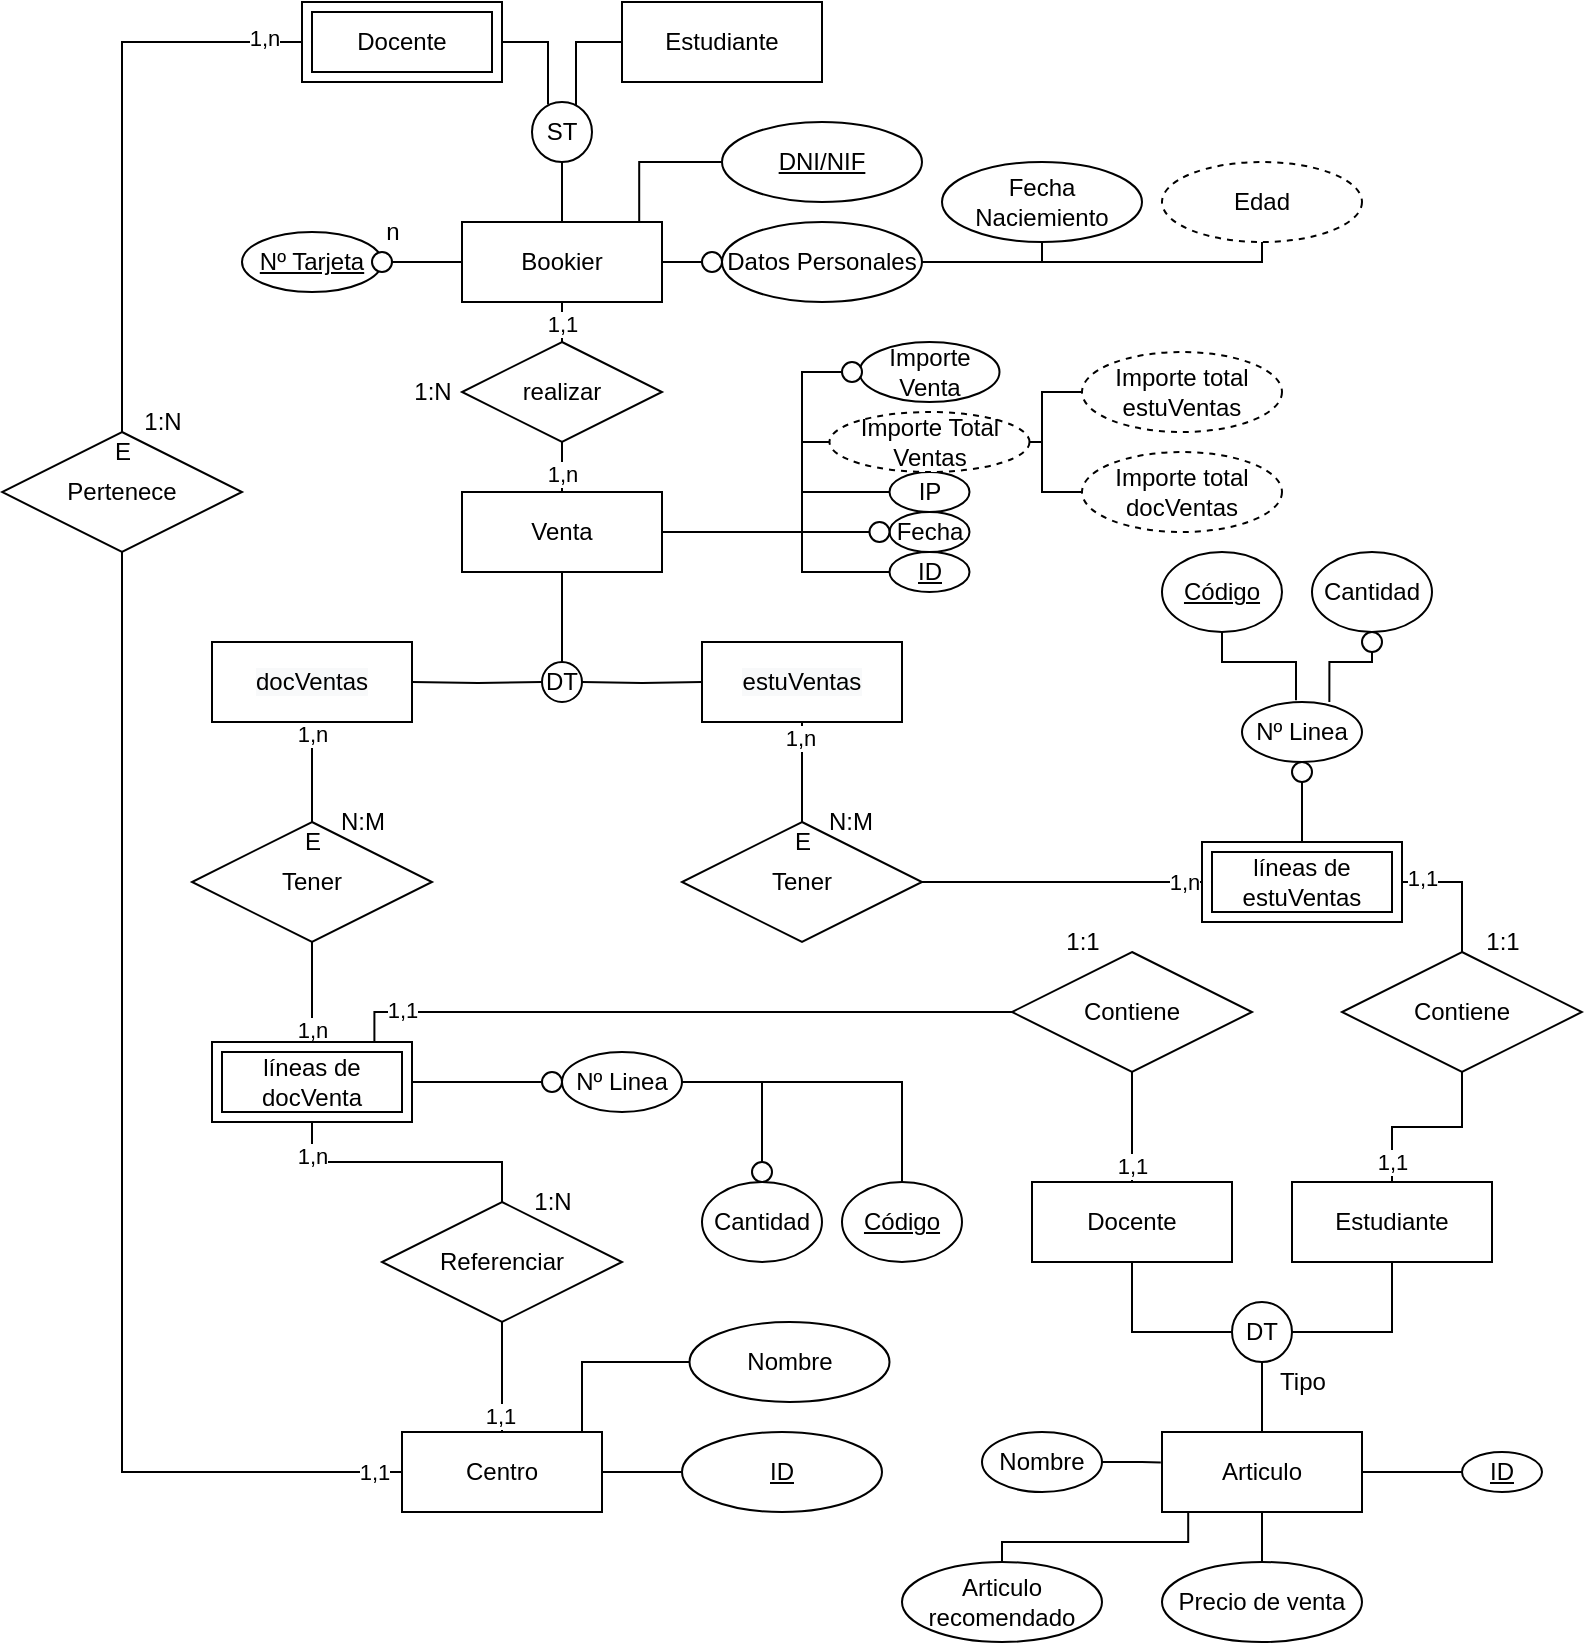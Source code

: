 <mxfile version="15.7.3" type="device"><diagram id="iv-XB5Z1MFNMY1RpxiYD" name="Página-1"><mxGraphModel dx="918" dy="721" grid="1" gridSize="10" guides="1" tooltips="1" connect="1" arrows="1" fold="1" page="1" pageScale="1" pageWidth="827" pageHeight="1169" math="0" shadow="0"><root><mxCell id="0"/><mxCell id="1" parent="0"/><mxCell id="GAO2j0Ije5TDW155jy-x-15" style="edgeStyle=orthogonalEdgeStyle;rounded=0;orthogonalLoop=1;jettySize=auto;html=1;entryX=1;entryY=0.5;entryDx=0;entryDy=0;endArrow=none;endFill=0;" parent="1" source="GAO2j0Ije5TDW155jy-x-1" target="GAO2j0Ije5TDW155jy-x-14" edge="1"><mxGeometry relative="1" as="geometry"/></mxCell><mxCell id="GAO2j0Ije5TDW155jy-x-1" value="Bookier" style="whiteSpace=wrap;html=1;align=center;" parent="1" vertex="1"><mxGeometry x="240" y="120" width="100" height="40" as="geometry"/></mxCell><mxCell id="GAO2j0Ije5TDW155jy-x-6" value="Nº Tarjeta" style="ellipse;whiteSpace=wrap;html=1;align=center;fontStyle=4;" parent="1" vertex="1"><mxGeometry x="130" y="125" width="70" height="30" as="geometry"/></mxCell><mxCell id="GAO2j0Ije5TDW155jy-x-9" value="" style="edgeStyle=orthogonalEdgeStyle;rounded=0;orthogonalLoop=1;jettySize=auto;html=1;endArrow=none;endFill=0;" parent="1" source="GAO2j0Ije5TDW155jy-x-8" target="GAO2j0Ije5TDW155jy-x-1" edge="1"><mxGeometry relative="1" as="geometry"/></mxCell><mxCell id="GAO2j0Ije5TDW155jy-x-8" value="ST" style="ellipse;whiteSpace=wrap;html=1;" parent="1" vertex="1"><mxGeometry x="275" y="60" width="30" height="30" as="geometry"/></mxCell><mxCell id="GAO2j0Ije5TDW155jy-x-13" style="edgeStyle=orthogonalEdgeStyle;rounded=0;orthogonalLoop=1;jettySize=auto;html=1;endArrow=none;endFill=0;entryX=0.744;entryY=0.067;entryDx=0;entryDy=0;entryPerimeter=0;" parent="1" source="GAO2j0Ije5TDW155jy-x-10" target="GAO2j0Ije5TDW155jy-x-8" edge="1"><mxGeometry relative="1" as="geometry"><mxPoint x="294" y="411" as="targetPoint"/><Array as="points"><mxPoint x="297" y="30"/><mxPoint x="297" y="62"/></Array></mxGeometry></mxCell><mxCell id="GAO2j0Ije5TDW155jy-x-10" value="Estudiante" style="whiteSpace=wrap;html=1;align=center;" parent="1" vertex="1"><mxGeometry x="320" y="10" width="100" height="40" as="geometry"/></mxCell><mxCell id="GAO2j0Ije5TDW155jy-x-12" style="edgeStyle=orthogonalEdgeStyle;rounded=0;orthogonalLoop=1;jettySize=auto;html=1;endArrow=none;endFill=0;entryX=0.256;entryY=0.044;entryDx=0;entryDy=0;entryPerimeter=0;exitX=1;exitY=0.5;exitDx=0;exitDy=0;" parent="1" target="GAO2j0Ije5TDW155jy-x-8" edge="1"><mxGeometry relative="1" as="geometry"><mxPoint x="260" y="30" as="sourcePoint"/><mxPoint x="283" y="410" as="targetPoint"/><Array as="points"><mxPoint x="283" y="30"/><mxPoint x="283" y="61"/></Array></mxGeometry></mxCell><mxCell id="GAO2j0Ije5TDW155jy-x-14" value="" style="ellipse;whiteSpace=wrap;html=1;" parent="1" vertex="1"><mxGeometry x="195" y="135" width="10" height="10" as="geometry"/></mxCell><mxCell id="GAO2j0Ije5TDW155jy-x-17" value="n" style="text;html=1;align=center;verticalAlign=middle;resizable=0;points=[];autosize=1;strokeColor=none;fillColor=none;rotation=0;" parent="1" vertex="1"><mxGeometry x="195" y="115" width="20" height="20" as="geometry"/></mxCell><mxCell id="Rl1NjZeMhSvur1SDXZTD-28" value="" style="edgeStyle=orthogonalEdgeStyle;rounded=0;orthogonalLoop=1;jettySize=auto;html=1;endArrow=none;endFill=0;" parent="1" source="GAO2j0Ije5TDW155jy-x-26" target="GAO2j0Ije5TDW155jy-x-1" edge="1"><mxGeometry relative="1" as="geometry"/></mxCell><mxCell id="Rl1NjZeMhSvur1SDXZTD-70" value="1,1" style="edgeLabel;html=1;align=center;verticalAlign=middle;resizable=0;points=[];" parent="Rl1NjZeMhSvur1SDXZTD-28" vertex="1" connectable="0"><mxGeometry x="0.92" relative="1" as="geometry"><mxPoint y="8" as="offset"/></mxGeometry></mxCell><mxCell id="Rl1NjZeMhSvur1SDXZTD-35" value="" style="edgeStyle=orthogonalEdgeStyle;rounded=0;orthogonalLoop=1;jettySize=auto;html=1;endArrow=none;endFill=0;" parent="1" source="GAO2j0Ije5TDW155jy-x-26" target="Rl1NjZeMhSvur1SDXZTD-30" edge="1"><mxGeometry relative="1" as="geometry"/></mxCell><mxCell id="Rl1NjZeMhSvur1SDXZTD-72" value="1,n" style="edgeLabel;html=1;align=center;verticalAlign=middle;resizable=0;points=[];" parent="Rl1NjZeMhSvur1SDXZTD-35" vertex="1" connectable="0"><mxGeometry x="0.794" relative="1" as="geometry"><mxPoint y="-4" as="offset"/></mxGeometry></mxCell><mxCell id="GAO2j0Ije5TDW155jy-x-26" value="realizar" style="shape=rhombus;perimeter=rhombusPerimeter;whiteSpace=wrap;html=1;align=center;" parent="1" vertex="1"><mxGeometry x="240" y="180" width="100" height="50" as="geometry"/></mxCell><mxCell id="GAO2j0Ije5TDW155jy-x-32" value="líneas de estuVentas" style="shape=ext;margin=3;double=1;whiteSpace=wrap;html=1;align=center;" parent="1" vertex="1"><mxGeometry x="610" y="430" width="100" height="40" as="geometry"/></mxCell><mxCell id="GAO2j0Ije5TDW155jy-x-36" value="" style="edgeStyle=orthogonalEdgeStyle;rounded=0;orthogonalLoop=1;jettySize=auto;html=1;endArrow=none;endFill=0;exitX=1;exitY=0.5;exitDx=0;exitDy=0;entryX=0;entryY=0.5;entryDx=0;entryDy=0;" parent="1" source="Rl1NjZeMhSvur1SDXZTD-42" target="GAO2j0Ije5TDW155jy-x-32" edge="1"><mxGeometry relative="1" as="geometry"><mxPoint x="350" y="480" as="sourcePoint"/><Array as="points"><mxPoint x="540" y="450"/><mxPoint x="540" y="450"/></Array></mxGeometry></mxCell><mxCell id="Rl1NjZeMhSvur1SDXZTD-74" value="1,n" style="edgeLabel;html=1;align=center;verticalAlign=middle;resizable=0;points=[];" parent="GAO2j0Ije5TDW155jy-x-36" vertex="1" connectable="0"><mxGeometry x="0.751" relative="1" as="geometry"><mxPoint x="8" as="offset"/></mxGeometry></mxCell><mxCell id="GAO2j0Ije5TDW155jy-x-48" value="Tener" style="shape=rhombus;perimeter=rhombusPerimeter;whiteSpace=wrap;html=1;align=center;" parent="1" vertex="1"><mxGeometry x="105" y="420" width="120" height="60" as="geometry"/></mxCell><mxCell id="Rl1NjZeMhSvur1SDXZTD-61" value="" style="edgeStyle=orthogonalEdgeStyle;rounded=0;orthogonalLoop=1;jettySize=auto;html=1;endArrow=none;endFill=0;" parent="1" source="GAO2j0Ije5TDW155jy-x-50" edge="1"><mxGeometry relative="1" as="geometry"><mxPoint x="165" y="370" as="targetPoint"/></mxGeometry></mxCell><mxCell id="Rl1NjZeMhSvur1SDXZTD-76" value="1,n" style="edgeLabel;html=1;align=center;verticalAlign=middle;resizable=0;points=[];" parent="Rl1NjZeMhSvur1SDXZTD-61" vertex="1" connectable="0"><mxGeometry x="0.768" relative="1" as="geometry"><mxPoint as="offset"/></mxGeometry></mxCell><mxCell id="GAO2j0Ije5TDW155jy-x-50" value="E" style="text;html=1;align=center;verticalAlign=middle;resizable=0;points=[];autosize=1;strokeColor=none;fillColor=none;" parent="1" vertex="1"><mxGeometry x="155" y="420" width="20" height="20" as="geometry"/></mxCell><mxCell id="GAO2j0Ije5TDW155jy-x-85" style="edgeStyle=orthogonalEdgeStyle;rounded=0;orthogonalLoop=1;jettySize=auto;html=1;entryX=0.443;entryY=-0.029;entryDx=0;entryDy=0;endArrow=none;endFill=0;entryPerimeter=0;" parent="1" source="GAO2j0Ije5TDW155jy-x-58" target="GAO2j0Ije5TDW155jy-x-82" edge="1"><mxGeometry relative="1" as="geometry"><Array as="points"><mxPoint x="620" y="340"/><mxPoint x="657" y="340"/><mxPoint x="657" y="359"/></Array></mxGeometry></mxCell><mxCell id="GAO2j0Ije5TDW155jy-x-58" value="Código" style="ellipse;whiteSpace=wrap;html=1;align=center;fontStyle=4;" parent="1" vertex="1"><mxGeometry x="590" y="285" width="60" height="40" as="geometry"/></mxCell><mxCell id="GAO2j0Ije5TDW155jy-x-63" value="" style="edgeStyle=orthogonalEdgeStyle;rounded=0;orthogonalLoop=1;jettySize=auto;html=1;endArrow=none;endFill=0;" parent="1" source="GAO2j0Ije5TDW155jy-x-62" edge="1"><mxGeometry relative="1" as="geometry"><mxPoint x="165" y="480" as="targetPoint"/><Array as="points"><mxPoint x="165" y="480"/></Array></mxGeometry></mxCell><mxCell id="Rl1NjZeMhSvur1SDXZTD-77" value="1,n" style="edgeLabel;html=1;align=center;verticalAlign=middle;resizable=0;points=[];" parent="GAO2j0Ije5TDW155jy-x-63" vertex="1" connectable="0"><mxGeometry x="-0.736" relative="1" as="geometry"><mxPoint as="offset"/></mxGeometry></mxCell><mxCell id="GAO2j0Ije5TDW155jy-x-62" value="líneas de docVenta" style="shape=ext;margin=3;double=1;whiteSpace=wrap;html=1;align=center;" parent="1" vertex="1"><mxGeometry x="115" y="530" width="100" height="40" as="geometry"/></mxCell><mxCell id="GAO2j0Ije5TDW155jy-x-79" value="" style="edgeStyle=orthogonalEdgeStyle;rounded=0;orthogonalLoop=1;jettySize=auto;html=1;endArrow=none;endFill=0;exitX=0.5;exitY=1;exitDx=0;exitDy=0;" parent="1" edge="1"><mxGeometry relative="1" as="geometry"><mxPoint x="506.5" y="515" as="sourcePoint"/><mxPoint x="506.5" y="515" as="targetPoint"/><Array as="points"/></mxGeometry></mxCell><mxCell id="GAO2j0Ije5TDW155jy-x-83" value="" style="edgeStyle=orthogonalEdgeStyle;rounded=0;orthogonalLoop=1;jettySize=auto;html=1;endArrow=none;endFill=0;" parent="1" source="GAO2j0Ije5TDW155jy-x-82" target="GAO2j0Ije5TDW155jy-x-32" edge="1"><mxGeometry relative="1" as="geometry"/></mxCell><mxCell id="GAO2j0Ije5TDW155jy-x-82" value="Nº Linea" style="ellipse;whiteSpace=wrap;html=1;align=center;" parent="1" vertex="1"><mxGeometry x="630" y="360" width="60" height="30" as="geometry"/></mxCell><mxCell id="GAO2j0Ije5TDW155jy-x-84" value="" style="ellipse;whiteSpace=wrap;html=1;" parent="1" vertex="1"><mxGeometry x="655" y="390" width="10" height="10" as="geometry"/></mxCell><mxCell id="GAO2j0Ije5TDW155jy-x-88" style="edgeStyle=orthogonalEdgeStyle;rounded=0;orthogonalLoop=1;jettySize=auto;html=1;entryX=0.728;entryY=0;entryDx=0;entryDy=0;endArrow=none;endFill=0;exitX=0.5;exitY=1;exitDx=0;exitDy=0;startArrow=none;entryPerimeter=0;" parent="1" source="GAO2j0Ije5TDW155jy-x-91" target="GAO2j0Ije5TDW155jy-x-82" edge="1"><mxGeometry relative="1" as="geometry"><Array as="points"><mxPoint x="695" y="340"/><mxPoint x="674" y="340"/></Array></mxGeometry></mxCell><mxCell id="GAO2j0Ije5TDW155jy-x-87" value="Cantidad" style="ellipse;whiteSpace=wrap;html=1;align=center;" parent="1" vertex="1"><mxGeometry x="665" y="285" width="60" height="40" as="geometry"/></mxCell><mxCell id="GAO2j0Ije5TDW155jy-x-91" value="" style="ellipse;whiteSpace=wrap;html=1;" parent="1" vertex="1"><mxGeometry x="690" y="325" width="10" height="10" as="geometry"/></mxCell><mxCell id="GAO2j0Ije5TDW155jy-x-95" style="edgeStyle=orthogonalEdgeStyle;rounded=0;orthogonalLoop=1;jettySize=auto;html=1;endArrow=none;endFill=0;exitX=0.5;exitY=0;exitDx=0;exitDy=0;" parent="1" source="GAO2j0Ije5TDW155jy-x-96" edge="1"><mxGeometry relative="1" as="geometry"><mxPoint x="390" y="550" as="targetPoint"/><Array as="points"><mxPoint x="460" y="550"/></Array></mxGeometry></mxCell><mxCell id="GAO2j0Ije5TDW155jy-x-96" value="Código" style="ellipse;whiteSpace=wrap;html=1;align=center;fontStyle=4;" parent="1" vertex="1"><mxGeometry x="430" y="600" width="60" height="40" as="geometry"/></mxCell><mxCell id="Rl1NjZeMhSvur1SDXZTD-48" value="" style="edgeStyle=orthogonalEdgeStyle;rounded=0;orthogonalLoop=1;jettySize=auto;html=1;endArrow=none;endFill=0;startArrow=none;" parent="1" source="GAO2j0Ije5TDW155jy-x-100" target="GAO2j0Ije5TDW155jy-x-62" edge="1"><mxGeometry relative="1" as="geometry"/></mxCell><mxCell id="GAO2j0Ije5TDW155jy-x-99" value="Nº Linea" style="ellipse;whiteSpace=wrap;html=1;align=center;" parent="1" vertex="1"><mxGeometry x="290" y="535" width="60" height="30" as="geometry"/></mxCell><mxCell id="GAO2j0Ije5TDW155jy-x-101" style="edgeStyle=orthogonalEdgeStyle;rounded=0;orthogonalLoop=1;jettySize=auto;html=1;entryX=1;entryY=0.5;entryDx=0;entryDy=0;endArrow=none;endFill=0;exitX=0.5;exitY=0;exitDx=0;exitDy=0;startArrow=none;" parent="1" source="GAO2j0Ije5TDW155jy-x-104" target="GAO2j0Ije5TDW155jy-x-99" edge="1"><mxGeometry relative="1" as="geometry"><Array as="points"><mxPoint x="390" y="550"/></Array></mxGeometry></mxCell><mxCell id="GAO2j0Ije5TDW155jy-x-102" value="Cantidad" style="ellipse;whiteSpace=wrap;html=1;align=center;" parent="1" vertex="1"><mxGeometry x="360" y="600" width="60" height="40" as="geometry"/></mxCell><mxCell id="GAO2j0Ije5TDW155jy-x-104" value="" style="ellipse;whiteSpace=wrap;html=1;" parent="1" vertex="1"><mxGeometry x="385" y="590" width="10" height="10" as="geometry"/></mxCell><mxCell id="Rl1NjZeMhSvur1SDXZTD-3" style="edgeStyle=orthogonalEdgeStyle;rounded=0;orthogonalLoop=1;jettySize=auto;html=1;entryX=0.5;entryY=1;entryDx=0;entryDy=0;endArrow=none;endFill=0;" parent="1" source="Rl1NjZeMhSvur1SDXZTD-1" target="GAO2j0Ije5TDW155jy-x-62" edge="1"><mxGeometry relative="1" as="geometry"><Array as="points"><mxPoint x="260" y="590"/><mxPoint x="165" y="590"/></Array></mxGeometry></mxCell><mxCell id="Rl1NjZeMhSvur1SDXZTD-82" value="1,n" style="edgeLabel;html=1;align=center;verticalAlign=middle;resizable=0;points=[];" parent="Rl1NjZeMhSvur1SDXZTD-3" vertex="1" connectable="0"><mxGeometry x="0.748" relative="1" as="geometry"><mxPoint as="offset"/></mxGeometry></mxCell><mxCell id="Rl1NjZeMhSvur1SDXZTD-1" value="Referenciar" style="shape=rhombus;perimeter=rhombusPerimeter;whiteSpace=wrap;html=1;align=center;" parent="1" vertex="1"><mxGeometry x="200" y="610" width="120" height="60" as="geometry"/></mxCell><mxCell id="Rl1NjZeMhSvur1SDXZTD-5" style="edgeStyle=orthogonalEdgeStyle;rounded=0;orthogonalLoop=1;jettySize=auto;html=1;entryX=0.5;entryY=1;entryDx=0;entryDy=0;endArrow=none;endFill=0;" parent="1" source="Rl1NjZeMhSvur1SDXZTD-4" target="Rl1NjZeMhSvur1SDXZTD-1" edge="1"><mxGeometry relative="1" as="geometry"/></mxCell><mxCell id="Rl1NjZeMhSvur1SDXZTD-81" value="1,1" style="edgeLabel;html=1;align=center;verticalAlign=middle;resizable=0;points=[];" parent="Rl1NjZeMhSvur1SDXZTD-5" vertex="1" connectable="0"><mxGeometry x="-0.709" y="1" relative="1" as="geometry"><mxPoint as="offset"/></mxGeometry></mxCell><mxCell id="Rl1NjZeMhSvur1SDXZTD-4" value="Centro" style="whiteSpace=wrap;html=1;align=center;" parent="1" vertex="1"><mxGeometry x="210" y="725" width="100" height="40" as="geometry"/></mxCell><mxCell id="Rl1NjZeMhSvur1SDXZTD-7" value="" style="edgeStyle=orthogonalEdgeStyle;rounded=0;orthogonalLoop=1;jettySize=auto;html=1;endArrow=none;endFill=0;" parent="1" source="Rl1NjZeMhSvur1SDXZTD-6" target="Rl1NjZeMhSvur1SDXZTD-4" edge="1"><mxGeometry relative="1" as="geometry"><Array as="points"><mxPoint x="300" y="690"/></Array></mxGeometry></mxCell><mxCell id="Rl1NjZeMhSvur1SDXZTD-6" value="Nombre" style="ellipse;whiteSpace=wrap;html=1;align=center;" parent="1" vertex="1"><mxGeometry x="353.75" y="670" width="100" height="40" as="geometry"/></mxCell><mxCell id="Rl1NjZeMhSvur1SDXZTD-9" style="edgeStyle=orthogonalEdgeStyle;rounded=0;orthogonalLoop=1;jettySize=auto;html=1;entryX=1;entryY=0.5;entryDx=0;entryDy=0;endArrow=none;endFill=0;" parent="1" source="Rl1NjZeMhSvur1SDXZTD-8" target="Rl1NjZeMhSvur1SDXZTD-4" edge="1"><mxGeometry relative="1" as="geometry"/></mxCell><mxCell id="Rl1NjZeMhSvur1SDXZTD-8" value="ID" style="ellipse;whiteSpace=wrap;html=1;align=center;fontStyle=4;" parent="1" vertex="1"><mxGeometry x="350" y="725" width="100" height="40" as="geometry"/></mxCell><mxCell id="Rl1NjZeMhSvur1SDXZTD-38" style="edgeStyle=orthogonalEdgeStyle;rounded=0;orthogonalLoop=1;jettySize=auto;html=1;entryX=0.886;entryY=0.012;entryDx=0;entryDy=0;entryPerimeter=0;endArrow=none;endFill=0;" parent="1" source="Rl1NjZeMhSvur1SDXZTD-10" target="GAO2j0Ije5TDW155jy-x-1" edge="1"><mxGeometry relative="1" as="geometry"/></mxCell><mxCell id="Rl1NjZeMhSvur1SDXZTD-10" value="DNI/NIF" style="ellipse;whiteSpace=wrap;html=1;align=center;fontStyle=4;" parent="1" vertex="1"><mxGeometry x="370" y="70" width="100" height="40" as="geometry"/></mxCell><mxCell id="Rl1NjZeMhSvur1SDXZTD-39" value="" style="edgeStyle=orthogonalEdgeStyle;rounded=0;orthogonalLoop=1;jettySize=auto;html=1;endArrow=none;endFill=0;" parent="1" source="Rl1NjZeMhSvur1SDXZTD-12" target="GAO2j0Ije5TDW155jy-x-1" edge="1"><mxGeometry relative="1" as="geometry"/></mxCell><mxCell id="Rl1NjZeMhSvur1SDXZTD-12" value="Datos Personales" style="ellipse;whiteSpace=wrap;html=1;align=center;" parent="1" vertex="1"><mxGeometry x="370" y="120" width="100" height="40" as="geometry"/></mxCell><mxCell id="Rl1NjZeMhSvur1SDXZTD-16" style="edgeStyle=orthogonalEdgeStyle;rounded=0;orthogonalLoop=1;jettySize=auto;html=1;endArrow=none;endFill=0;exitX=0.5;exitY=1;exitDx=0;exitDy=0;" parent="1" source="Rl1NjZeMhSvur1SDXZTD-13" edge="1"><mxGeometry relative="1" as="geometry"><mxPoint x="530" y="140" as="targetPoint"/><Array as="points"><mxPoint x="530" y="130"/><mxPoint x="530" y="130"/></Array></mxGeometry></mxCell><mxCell id="Rl1NjZeMhSvur1SDXZTD-13" value="Fecha Naciemiento" style="ellipse;whiteSpace=wrap;html=1;align=center;" parent="1" vertex="1"><mxGeometry x="480" y="90" width="100" height="40" as="geometry"/></mxCell><mxCell id="Rl1NjZeMhSvur1SDXZTD-15" value="" style="edgeStyle=orthogonalEdgeStyle;rounded=0;orthogonalLoop=1;jettySize=auto;html=1;endArrow=none;endFill=0;exitX=0.5;exitY=1;exitDx=0;exitDy=0;" parent="1" source="Rl1NjZeMhSvur1SDXZTD-14" target="Rl1NjZeMhSvur1SDXZTD-12" edge="1"><mxGeometry relative="1" as="geometry"><Array as="points"><mxPoint x="640" y="140"/></Array></mxGeometry></mxCell><mxCell id="Rl1NjZeMhSvur1SDXZTD-14" value="Edad" style="ellipse;whiteSpace=wrap;html=1;align=center;dashed=1;" parent="1" vertex="1"><mxGeometry x="590" y="90" width="100" height="40" as="geometry"/></mxCell><mxCell id="Rl1NjZeMhSvur1SDXZTD-24" style="edgeStyle=orthogonalEdgeStyle;rounded=0;orthogonalLoop=1;jettySize=auto;html=1;endArrow=none;endFill=0;exitX=0;exitY=0.5;exitDx=0;exitDy=0;" parent="1" source="Rl1NjZeMhSvur1SDXZTD-20" edge="1"><mxGeometry relative="1" as="geometry"><mxPoint x="410" y="270" as="targetPoint"/><Array as="points"><mxPoint x="410" y="295"/></Array></mxGeometry></mxCell><mxCell id="Rl1NjZeMhSvur1SDXZTD-20" value="ID" style="ellipse;whiteSpace=wrap;html=1;align=center;fontStyle=4;" parent="1" vertex="1"><mxGeometry x="453.75" y="285" width="40" height="20" as="geometry"/></mxCell><mxCell id="Rl1NjZeMhSvur1SDXZTD-25" style="edgeStyle=orthogonalEdgeStyle;rounded=0;orthogonalLoop=1;jettySize=auto;html=1;endArrow=none;endFill=0;exitX=0;exitY=0.5;exitDx=0;exitDy=0;entryX=1;entryY=0.5;entryDx=0;entryDy=0;" parent="1" source="Rl1NjZeMhSvur1SDXZTD-21" target="Rl1NjZeMhSvur1SDXZTD-30" edge="1"><mxGeometry relative="1" as="geometry"><mxPoint x="300" y="390" as="targetPoint"/><Array as="points"><mxPoint x="410" y="255"/><mxPoint x="410" y="275"/></Array></mxGeometry></mxCell><mxCell id="Rl1NjZeMhSvur1SDXZTD-21" value="IP" style="ellipse;whiteSpace=wrap;html=1;align=center;" parent="1" vertex="1"><mxGeometry x="453.75" y="245" width="40" height="20" as="geometry"/></mxCell><mxCell id="Rl1NjZeMhSvur1SDXZTD-36" value="" style="edgeStyle=orthogonalEdgeStyle;rounded=0;orthogonalLoop=1;jettySize=auto;html=1;endArrow=none;endFill=0;startArrow=none;" parent="1" source="Rl1NjZeMhSvur1SDXZTD-111" edge="1"><mxGeometry relative="1" as="geometry"><mxPoint x="410" y="275" as="targetPoint"/></mxGeometry></mxCell><mxCell id="Rl1NjZeMhSvur1SDXZTD-22" value="Fecha" style="ellipse;whiteSpace=wrap;html=1;align=center;" parent="1" vertex="1"><mxGeometry x="453.75" y="265" width="40" height="20" as="geometry"/></mxCell><mxCell id="Rl1NjZeMhSvur1SDXZTD-37" style="edgeStyle=orthogonalEdgeStyle;rounded=0;orthogonalLoop=1;jettySize=auto;html=1;endArrow=none;endFill=0;" parent="1" source="Rl1NjZeMhSvur1SDXZTD-26" edge="1"><mxGeometry relative="1" as="geometry"><mxPoint x="410" y="260" as="targetPoint"/><Array as="points"><mxPoint x="410" y="230"/></Array></mxGeometry></mxCell><mxCell id="Rl1NjZeMhSvur1SDXZTD-26" value="Importe Total Ventas" style="ellipse;whiteSpace=wrap;html=1;align=center;dashed=1;" parent="1" vertex="1"><mxGeometry x="423.75" y="215" width="100" height="30" as="geometry"/></mxCell><mxCell id="Rl1NjZeMhSvur1SDXZTD-32" value="" style="edgeStyle=orthogonalEdgeStyle;rounded=0;orthogonalLoop=1;jettySize=auto;html=1;endArrow=none;endFill=0;" parent="1" source="Rl1NjZeMhSvur1SDXZTD-30" target="Rl1NjZeMhSvur1SDXZTD-31" edge="1"><mxGeometry relative="1" as="geometry"/></mxCell><mxCell id="Rl1NjZeMhSvur1SDXZTD-30" value="Venta" style="whiteSpace=wrap;html=1;align=center;" parent="1" vertex="1"><mxGeometry x="240" y="255" width="100" height="40" as="geometry"/></mxCell><mxCell id="Rl1NjZeMhSvur1SDXZTD-31" value="DT" style="ellipse;whiteSpace=wrap;html=1;" parent="1" vertex="1"><mxGeometry x="280" y="340" width="20" height="20" as="geometry"/></mxCell><mxCell id="Rl1NjZeMhSvur1SDXZTD-42" value="Tener" style="shape=rhombus;perimeter=rhombusPerimeter;whiteSpace=wrap;html=1;align=center;" parent="1" vertex="1"><mxGeometry x="350" y="420" width="120" height="60" as="geometry"/></mxCell><mxCell id="Rl1NjZeMhSvur1SDXZTD-63" value="" style="edgeStyle=orthogonalEdgeStyle;rounded=0;orthogonalLoop=1;jettySize=auto;html=1;endArrow=none;endFill=0;" parent="1" source="Rl1NjZeMhSvur1SDXZTD-45" edge="1"><mxGeometry relative="1" as="geometry"><mxPoint x="410" y="370" as="targetPoint"/></mxGeometry></mxCell><mxCell id="Rl1NjZeMhSvur1SDXZTD-73" value="1,n" style="edgeLabel;html=1;align=center;verticalAlign=middle;resizable=0;points=[];" parent="Rl1NjZeMhSvur1SDXZTD-63" vertex="1" connectable="0"><mxGeometry x="0.704" y="1" relative="1" as="geometry"><mxPoint as="offset"/></mxGeometry></mxCell><mxCell id="Rl1NjZeMhSvur1SDXZTD-45" value="E" style="text;html=1;align=center;verticalAlign=middle;resizable=0;points=[];autosize=1;strokeColor=none;fillColor=none;" parent="1" vertex="1"><mxGeometry x="400" y="420" width="20" height="20" as="geometry"/></mxCell><mxCell id="GAO2j0Ije5TDW155jy-x-100" value="" style="ellipse;whiteSpace=wrap;html=1;" parent="1" vertex="1"><mxGeometry x="280" y="545" width="10" height="10" as="geometry"/></mxCell><mxCell id="Rl1NjZeMhSvur1SDXZTD-52" style="edgeStyle=orthogonalEdgeStyle;rounded=0;orthogonalLoop=1;jettySize=auto;html=1;entryX=1;entryY=0.5;entryDx=0;entryDy=0;endArrow=none;endFill=0;" parent="1" source="Rl1NjZeMhSvur1SDXZTD-50" target="Rl1NjZeMhSvur1SDXZTD-26" edge="1"><mxGeometry relative="1" as="geometry"/></mxCell><mxCell id="Rl1NjZeMhSvur1SDXZTD-50" value="Importe total docVentas" style="ellipse;whiteSpace=wrap;html=1;align=center;dashed=1;" parent="1" vertex="1"><mxGeometry x="550" y="235" width="100" height="40" as="geometry"/></mxCell><mxCell id="Rl1NjZeMhSvur1SDXZTD-53" style="edgeStyle=orthogonalEdgeStyle;rounded=0;orthogonalLoop=1;jettySize=auto;html=1;endArrow=none;endFill=0;" parent="1" source="Rl1NjZeMhSvur1SDXZTD-51" edge="1"><mxGeometry relative="1" as="geometry"><mxPoint x="530" y="230" as="targetPoint"/></mxGeometry></mxCell><mxCell id="Rl1NjZeMhSvur1SDXZTD-51" value="Importe total estuVentas" style="ellipse;whiteSpace=wrap;html=1;align=center;dashed=1;" parent="1" vertex="1"><mxGeometry x="550" y="185" width="100" height="40" as="geometry"/></mxCell><mxCell id="Rl1NjZeMhSvur1SDXZTD-54" value="Docente" style="shape=ext;margin=3;double=1;whiteSpace=wrap;html=1;align=center;" parent="1" vertex="1"><mxGeometry x="160" y="10" width="100" height="40" as="geometry"/></mxCell><mxCell id="Rl1NjZeMhSvur1SDXZTD-56" style="edgeStyle=orthogonalEdgeStyle;rounded=0;orthogonalLoop=1;jettySize=auto;html=1;entryX=0;entryY=0.5;entryDx=0;entryDy=0;endArrow=none;endFill=0;exitX=0.5;exitY=0;exitDx=0;exitDy=0;" parent="1" source="Rl1NjZeMhSvur1SDXZTD-55" target="Rl1NjZeMhSvur1SDXZTD-54" edge="1"><mxGeometry relative="1" as="geometry"><Array as="points"><mxPoint x="70" y="30"/></Array></mxGeometry></mxCell><mxCell id="Rl1NjZeMhSvur1SDXZTD-85" value="1,n" style="edgeLabel;html=1;align=center;verticalAlign=middle;resizable=0;points=[];" parent="Rl1NjZeMhSvur1SDXZTD-56" vertex="1" connectable="0"><mxGeometry x="0.868" y="3" relative="1" as="geometry"><mxPoint y="1" as="offset"/></mxGeometry></mxCell><mxCell id="Rl1NjZeMhSvur1SDXZTD-57" style="edgeStyle=orthogonalEdgeStyle;rounded=0;orthogonalLoop=1;jettySize=auto;html=1;entryX=0;entryY=0.5;entryDx=0;entryDy=0;endArrow=none;endFill=0;" parent="1" source="Rl1NjZeMhSvur1SDXZTD-55" target="Rl1NjZeMhSvur1SDXZTD-4" edge="1"><mxGeometry relative="1" as="geometry"><Array as="points"><mxPoint x="70" y="745"/></Array></mxGeometry></mxCell><mxCell id="Rl1NjZeMhSvur1SDXZTD-84" value="1,1" style="edgeLabel;html=1;align=center;verticalAlign=middle;resizable=0;points=[];" parent="Rl1NjZeMhSvur1SDXZTD-57" vertex="1" connectable="0"><mxGeometry x="0.932" y="1" relative="1" as="geometry"><mxPoint x="6" y="1" as="offset"/></mxGeometry></mxCell><mxCell id="Rl1NjZeMhSvur1SDXZTD-55" value="Pertenece" style="shape=rhombus;perimeter=rhombusPerimeter;whiteSpace=wrap;html=1;align=center;" parent="1" vertex="1"><mxGeometry x="10" y="225" width="120" height="60" as="geometry"/></mxCell><mxCell id="Rl1NjZeMhSvur1SDXZTD-58" value="E" style="text;html=1;align=center;verticalAlign=middle;resizable=0;points=[];autosize=1;strokeColor=none;fillColor=none;" parent="1" vertex="1"><mxGeometry x="60" y="225" width="20" height="20" as="geometry"/></mxCell><mxCell id="Rl1NjZeMhSvur1SDXZTD-60" value="" style="edgeStyle=orthogonalEdgeStyle;rounded=0;orthogonalLoop=1;jettySize=auto;html=1;endArrow=none;endFill=0;" parent="1" target="Rl1NjZeMhSvur1SDXZTD-31" edge="1"><mxGeometry relative="1" as="geometry"><mxPoint x="215" y="350" as="sourcePoint"/></mxGeometry></mxCell><mxCell id="Rl1NjZeMhSvur1SDXZTD-64" value="" style="edgeStyle=orthogonalEdgeStyle;rounded=0;orthogonalLoop=1;jettySize=auto;html=1;endArrow=none;endFill=0;" parent="1" target="Rl1NjZeMhSvur1SDXZTD-31" edge="1"><mxGeometry relative="1" as="geometry"><mxPoint x="360" y="350" as="sourcePoint"/></mxGeometry></mxCell><mxCell id="Rl1NjZeMhSvur1SDXZTD-66" style="edgeStyle=orthogonalEdgeStyle;rounded=0;orthogonalLoop=1;jettySize=auto;html=1;endArrow=none;endFill=0;startArrow=none;" parent="1" source="Rl1NjZeMhSvur1SDXZTD-113" edge="1"><mxGeometry relative="1" as="geometry"><mxPoint x="410" y="230" as="targetPoint"/></mxGeometry></mxCell><mxCell id="Rl1NjZeMhSvur1SDXZTD-65" value="Importe Venta" style="ellipse;whiteSpace=wrap;html=1;align=center;" parent="1" vertex="1"><mxGeometry x="438.75" y="180" width="70" height="30" as="geometry"/></mxCell><mxCell id="Rl1NjZeMhSvur1SDXZTD-69" value="1:N" style="text;html=1;align=center;verticalAlign=middle;resizable=0;points=[];autosize=1;strokeColor=none;fillColor=none;" parent="1" vertex="1"><mxGeometry x="210" y="195" width="30" height="20" as="geometry"/></mxCell><mxCell id="Rl1NjZeMhSvur1SDXZTD-75" value="N:M" style="text;html=1;align=center;verticalAlign=middle;resizable=0;points=[];autosize=1;strokeColor=none;fillColor=none;" parent="1" vertex="1"><mxGeometry x="413.75" y="410" width="40" height="20" as="geometry"/></mxCell><mxCell id="Rl1NjZeMhSvur1SDXZTD-78" value="N:M" style="text;html=1;align=center;verticalAlign=middle;resizable=0;points=[];autosize=1;strokeColor=none;fillColor=none;" parent="1" vertex="1"><mxGeometry x="170" y="410" width="40" height="20" as="geometry"/></mxCell><mxCell id="Rl1NjZeMhSvur1SDXZTD-83" value="1:N" style="text;html=1;align=center;verticalAlign=middle;resizable=0;points=[];autosize=1;strokeColor=none;fillColor=none;" parent="1" vertex="1"><mxGeometry x="270" y="600" width="30" height="20" as="geometry"/></mxCell><mxCell id="Rl1NjZeMhSvur1SDXZTD-86" value="1:N" style="text;html=1;align=center;verticalAlign=middle;resizable=0;points=[];autosize=1;strokeColor=none;fillColor=none;" parent="1" vertex="1"><mxGeometry x="75" y="210" width="30" height="20" as="geometry"/></mxCell><mxCell id="Rl1NjZeMhSvur1SDXZTD-88" value="Articulo" style="whiteSpace=wrap;html=1;align=center;" parent="1" vertex="1"><mxGeometry x="590" y="725" width="100" height="40" as="geometry"/></mxCell><mxCell id="Rl1NjZeMhSvur1SDXZTD-90" value="" style="edgeStyle=orthogonalEdgeStyle;rounded=0;orthogonalLoop=1;jettySize=auto;html=1;endArrow=none;endFill=0;" parent="1" source="Rl1NjZeMhSvur1SDXZTD-89" target="Rl1NjZeMhSvur1SDXZTD-88" edge="1"><mxGeometry relative="1" as="geometry"/></mxCell><mxCell id="Rl1NjZeMhSvur1SDXZTD-96" style="edgeStyle=orthogonalEdgeStyle;rounded=0;orthogonalLoop=1;jettySize=auto;html=1;entryX=0.5;entryY=1;entryDx=0;entryDy=0;endArrow=none;endFill=0;exitX=1;exitY=0.5;exitDx=0;exitDy=0;" parent="1" source="Rl1NjZeMhSvur1SDXZTD-89" target="Rl1NjZeMhSvur1SDXZTD-94" edge="1"><mxGeometry relative="1" as="geometry"/></mxCell><mxCell id="Rl1NjZeMhSvur1SDXZTD-97" style="edgeStyle=orthogonalEdgeStyle;rounded=0;orthogonalLoop=1;jettySize=auto;html=1;entryX=0.5;entryY=1;entryDx=0;entryDy=0;endArrow=none;endFill=0;exitX=0;exitY=0.5;exitDx=0;exitDy=0;" parent="1" source="Rl1NjZeMhSvur1SDXZTD-89" target="Rl1NjZeMhSvur1SDXZTD-93" edge="1"><mxGeometry relative="1" as="geometry"/></mxCell><mxCell id="Rl1NjZeMhSvur1SDXZTD-89" value="DT" style="ellipse;whiteSpace=wrap;html=1;" parent="1" vertex="1"><mxGeometry x="625" y="660" width="30" height="30" as="geometry"/></mxCell><mxCell id="Rl1NjZeMhSvur1SDXZTD-102" value="" style="edgeStyle=orthogonalEdgeStyle;rounded=0;orthogonalLoop=1;jettySize=auto;html=1;endArrow=none;endFill=0;" parent="1" source="Rl1NjZeMhSvur1SDXZTD-93" target="Rl1NjZeMhSvur1SDXZTD-98" edge="1"><mxGeometry relative="1" as="geometry"/></mxCell><mxCell id="Rl1NjZeMhSvur1SDXZTD-104" value="1,1" style="edgeLabel;html=1;align=center;verticalAlign=middle;resizable=0;points=[];" parent="Rl1NjZeMhSvur1SDXZTD-102" vertex="1" connectable="0"><mxGeometry x="-0.332" y="-1" relative="1" as="geometry"><mxPoint x="-1" y="10" as="offset"/></mxGeometry></mxCell><mxCell id="Rl1NjZeMhSvur1SDXZTD-93" value="Docente" style="whiteSpace=wrap;html=1;align=center;" parent="1" vertex="1"><mxGeometry x="525" y="600" width="100" height="40" as="geometry"/></mxCell><mxCell id="Rl1NjZeMhSvur1SDXZTD-94" value="Estudiante" style="whiteSpace=wrap;html=1;align=center;" parent="1" vertex="1"><mxGeometry x="655" y="600" width="100" height="40" as="geometry"/></mxCell><mxCell id="Rl1NjZeMhSvur1SDXZTD-95" value="Tipo" style="text;html=1;align=center;verticalAlign=middle;resizable=0;points=[];autosize=1;strokeColor=none;fillColor=none;" parent="1" vertex="1"><mxGeometry x="640" y="690" width="40" height="20" as="geometry"/></mxCell><mxCell id="Rl1NjZeMhSvur1SDXZTD-103" style="edgeStyle=orthogonalEdgeStyle;rounded=0;orthogonalLoop=1;jettySize=auto;html=1;entryX=0.812;entryY=0;entryDx=0;entryDy=0;entryPerimeter=0;endArrow=none;endFill=0;" parent="1" source="Rl1NjZeMhSvur1SDXZTD-98" target="GAO2j0Ije5TDW155jy-x-62" edge="1"><mxGeometry relative="1" as="geometry"><Array as="points"><mxPoint x="196" y="515"/></Array></mxGeometry></mxCell><mxCell id="Rl1NjZeMhSvur1SDXZTD-105" value="1,1" style="edgeLabel;html=1;align=center;verticalAlign=middle;resizable=0;points=[];" parent="Rl1NjZeMhSvur1SDXZTD-103" vertex="1" connectable="0"><mxGeometry x="0.826" y="-1" relative="1" as="geometry"><mxPoint as="offset"/></mxGeometry></mxCell><mxCell id="Rl1NjZeMhSvur1SDXZTD-98" value="Contiene" style="shape=rhombus;perimeter=rhombusPerimeter;whiteSpace=wrap;html=1;align=center;" parent="1" vertex="1"><mxGeometry x="515" y="485" width="120" height="60" as="geometry"/></mxCell><mxCell id="Rl1NjZeMhSvur1SDXZTD-100" value="" style="edgeStyle=orthogonalEdgeStyle;rounded=0;orthogonalLoop=1;jettySize=auto;html=1;endArrow=none;endFill=0;" parent="1" source="Rl1NjZeMhSvur1SDXZTD-99" target="Rl1NjZeMhSvur1SDXZTD-94" edge="1"><mxGeometry relative="1" as="geometry"/></mxCell><mxCell id="Rl1NjZeMhSvur1SDXZTD-107" value="1,1" style="edgeLabel;html=1;align=center;verticalAlign=middle;resizable=0;points=[];" parent="Rl1NjZeMhSvur1SDXZTD-100" vertex="1" connectable="0"><mxGeometry x="0.554" y="-1" relative="1" as="geometry"><mxPoint x="1" y="10" as="offset"/></mxGeometry></mxCell><mxCell id="Rl1NjZeMhSvur1SDXZTD-101" style="edgeStyle=orthogonalEdgeStyle;rounded=0;orthogonalLoop=1;jettySize=auto;html=1;entryX=1;entryY=0.5;entryDx=0;entryDy=0;endArrow=none;endFill=0;" parent="1" source="Rl1NjZeMhSvur1SDXZTD-99" target="GAO2j0Ije5TDW155jy-x-32" edge="1"><mxGeometry relative="1" as="geometry"/></mxCell><mxCell id="Rl1NjZeMhSvur1SDXZTD-108" value="1,1" style="edgeLabel;html=1;align=center;verticalAlign=middle;resizable=0;points=[];" parent="Rl1NjZeMhSvur1SDXZTD-101" vertex="1" connectable="0"><mxGeometry x="0.695" y="-2" relative="1" as="geometry"><mxPoint as="offset"/></mxGeometry></mxCell><mxCell id="Rl1NjZeMhSvur1SDXZTD-99" value="Contiene" style="shape=rhombus;perimeter=rhombusPerimeter;whiteSpace=wrap;html=1;align=center;" parent="1" vertex="1"><mxGeometry x="680" y="485" width="120" height="60" as="geometry"/></mxCell><mxCell id="Rl1NjZeMhSvur1SDXZTD-106" value="1:1" style="text;html=1;align=center;verticalAlign=middle;resizable=0;points=[];autosize=1;strokeColor=none;fillColor=none;" parent="1" vertex="1"><mxGeometry x="535" y="470" width="30" height="20" as="geometry"/></mxCell><mxCell id="Rl1NjZeMhSvur1SDXZTD-109" value="1:1" style="text;html=1;align=center;verticalAlign=middle;resizable=0;points=[];autosize=1;strokeColor=none;fillColor=none;" parent="1" vertex="1"><mxGeometry x="745" y="470" width="30" height="20" as="geometry"/></mxCell><mxCell id="Rl1NjZeMhSvur1SDXZTD-110" value="" style="ellipse;whiteSpace=wrap;html=1;" parent="1" vertex="1"><mxGeometry x="360" y="135" width="10" height="10" as="geometry"/></mxCell><mxCell id="Rl1NjZeMhSvur1SDXZTD-111" value="" style="ellipse;whiteSpace=wrap;html=1;" parent="1" vertex="1"><mxGeometry x="443.75" y="270" width="10" height="10" as="geometry"/></mxCell><mxCell id="Rl1NjZeMhSvur1SDXZTD-113" value="" style="ellipse;whiteSpace=wrap;html=1;" parent="1" vertex="1"><mxGeometry x="430" y="190" width="10" height="10" as="geometry"/></mxCell><mxCell id="Rl1NjZeMhSvur1SDXZTD-117" style="edgeStyle=orthogonalEdgeStyle;rounded=0;orthogonalLoop=1;jettySize=auto;html=1;entryX=-0.006;entryY=0.382;entryDx=0;entryDy=0;entryPerimeter=0;endArrow=none;endFill=0;" parent="1" source="Rl1NjZeMhSvur1SDXZTD-115" target="Rl1NjZeMhSvur1SDXZTD-88" edge="1"><mxGeometry relative="1" as="geometry"/></mxCell><mxCell id="Rl1NjZeMhSvur1SDXZTD-115" value="Nombre" style="ellipse;whiteSpace=wrap;html=1;" parent="1" vertex="1"><mxGeometry x="500" y="725" width="60" height="30" as="geometry"/></mxCell><mxCell id="Rl1NjZeMhSvur1SDXZTD-119" value="" style="edgeStyle=orthogonalEdgeStyle;rounded=0;orthogonalLoop=1;jettySize=auto;html=1;endArrow=none;endFill=0;entryX=1;entryY=0.5;entryDx=0;entryDy=0;" parent="1" source="Rl1NjZeMhSvur1SDXZTD-118" target="Rl1NjZeMhSvur1SDXZTD-88" edge="1"><mxGeometry relative="1" as="geometry"/></mxCell><mxCell id="Rl1NjZeMhSvur1SDXZTD-118" value="ID" style="ellipse;whiteSpace=wrap;html=1;align=center;fontStyle=4;" parent="1" vertex="1"><mxGeometry x="740" y="735" width="40" height="20" as="geometry"/></mxCell><mxCell id="Rl1NjZeMhSvur1SDXZTD-121" style="edgeStyle=orthogonalEdgeStyle;rounded=0;orthogonalLoop=1;jettySize=auto;html=1;entryX=0.5;entryY=1;entryDx=0;entryDy=0;endArrow=none;endFill=0;" parent="1" source="Rl1NjZeMhSvur1SDXZTD-120" target="Rl1NjZeMhSvur1SDXZTD-88" edge="1"><mxGeometry relative="1" as="geometry"/></mxCell><mxCell id="Rl1NjZeMhSvur1SDXZTD-120" value="Precio de venta" style="ellipse;whiteSpace=wrap;html=1;align=center;" parent="1" vertex="1"><mxGeometry x="590" y="790" width="100" height="40" as="geometry"/></mxCell><mxCell id="Rl1NjZeMhSvur1SDXZTD-123" style="edgeStyle=orthogonalEdgeStyle;rounded=0;orthogonalLoop=1;jettySize=auto;html=1;entryX=0.131;entryY=0.996;entryDx=0;entryDy=0;endArrow=none;endFill=0;exitX=0.5;exitY=0;exitDx=0;exitDy=0;entryPerimeter=0;" parent="1" source="Rl1NjZeMhSvur1SDXZTD-122" target="Rl1NjZeMhSvur1SDXZTD-88" edge="1"><mxGeometry relative="1" as="geometry"><Array as="points"><mxPoint x="510" y="780"/><mxPoint x="603" y="780"/></Array></mxGeometry></mxCell><mxCell id="Rl1NjZeMhSvur1SDXZTD-122" value="Articulo recomendado" style="ellipse;whiteSpace=wrap;html=1;align=center;" parent="1" vertex="1"><mxGeometry x="460" y="790" width="100" height="40" as="geometry"/></mxCell><mxCell id="6oIkvDkePla6wWjmCee7-1" value="&#10;&#10;&lt;span style=&quot;color: rgb(0, 0, 0); font-family: helvetica; font-size: 12px; font-style: normal; font-weight: 400; letter-spacing: normal; text-align: center; text-indent: 0px; text-transform: none; word-spacing: 0px; background-color: rgb(248, 249, 250); display: inline; float: none;&quot;&gt;docVentas&lt;/span&gt;&#10;&#10;" style="whiteSpace=wrap;html=1;align=center;" vertex="1" parent="1"><mxGeometry x="115" y="330" width="100" height="40" as="geometry"/></mxCell><mxCell id="6oIkvDkePla6wWjmCee7-2" value="&#10;&#10;&lt;span style=&quot;color: rgb(0, 0, 0); font-family: helvetica; font-size: 12px; font-style: normal; font-weight: 400; letter-spacing: normal; text-align: center; text-indent: 0px; text-transform: none; word-spacing: 0px; background-color: rgb(248, 249, 250); display: inline; float: none;&quot;&gt;estuVentas&lt;/span&gt;&#10;&#10;" style="whiteSpace=wrap;html=1;align=center;" vertex="1" parent="1"><mxGeometry x="360" y="330" width="100" height="40" as="geometry"/></mxCell></root></mxGraphModel></diagram></mxfile>
